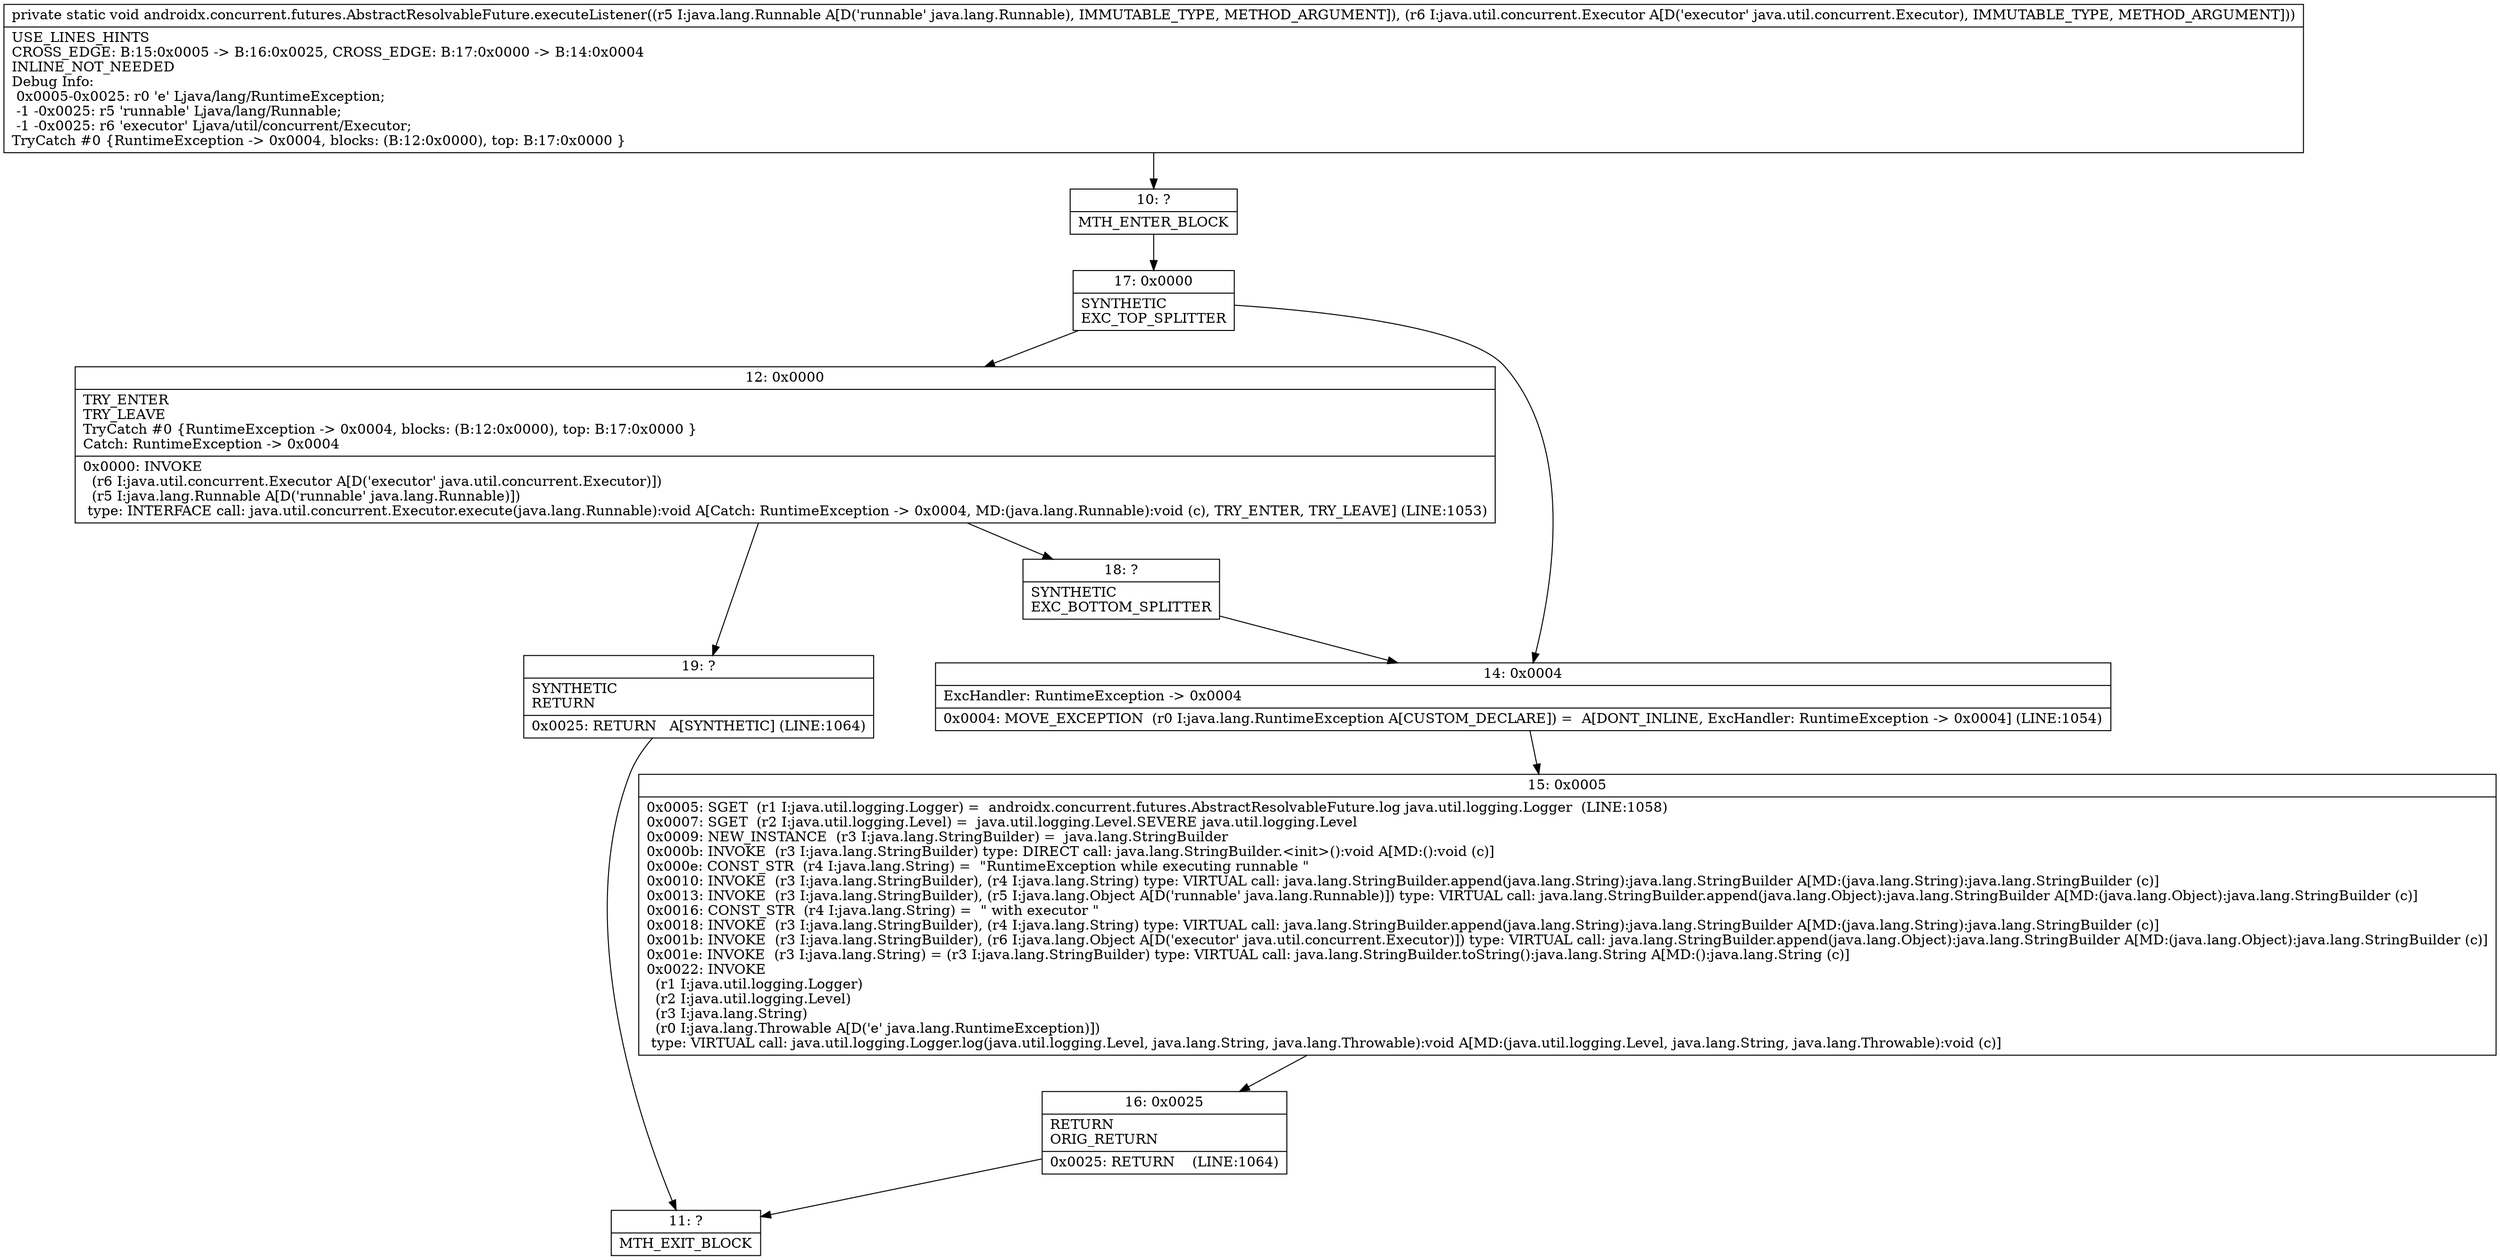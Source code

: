 digraph "CFG forandroidx.concurrent.futures.AbstractResolvableFuture.executeListener(Ljava\/lang\/Runnable;Ljava\/util\/concurrent\/Executor;)V" {
Node_10 [shape=record,label="{10\:\ ?|MTH_ENTER_BLOCK\l}"];
Node_17 [shape=record,label="{17\:\ 0x0000|SYNTHETIC\lEXC_TOP_SPLITTER\l}"];
Node_12 [shape=record,label="{12\:\ 0x0000|TRY_ENTER\lTRY_LEAVE\lTryCatch #0 \{RuntimeException \-\> 0x0004, blocks: (B:12:0x0000), top: B:17:0x0000 \}\lCatch: RuntimeException \-\> 0x0004\l|0x0000: INVOKE  \l  (r6 I:java.util.concurrent.Executor A[D('executor' java.util.concurrent.Executor)])\l  (r5 I:java.lang.Runnable A[D('runnable' java.lang.Runnable)])\l type: INTERFACE call: java.util.concurrent.Executor.execute(java.lang.Runnable):void A[Catch: RuntimeException \-\> 0x0004, MD:(java.lang.Runnable):void (c), TRY_ENTER, TRY_LEAVE] (LINE:1053)\l}"];
Node_18 [shape=record,label="{18\:\ ?|SYNTHETIC\lEXC_BOTTOM_SPLITTER\l}"];
Node_19 [shape=record,label="{19\:\ ?|SYNTHETIC\lRETURN\l|0x0025: RETURN   A[SYNTHETIC] (LINE:1064)\l}"];
Node_11 [shape=record,label="{11\:\ ?|MTH_EXIT_BLOCK\l}"];
Node_14 [shape=record,label="{14\:\ 0x0004|ExcHandler: RuntimeException \-\> 0x0004\l|0x0004: MOVE_EXCEPTION  (r0 I:java.lang.RuntimeException A[CUSTOM_DECLARE]) =  A[DONT_INLINE, ExcHandler: RuntimeException \-\> 0x0004] (LINE:1054)\l}"];
Node_15 [shape=record,label="{15\:\ 0x0005|0x0005: SGET  (r1 I:java.util.logging.Logger) =  androidx.concurrent.futures.AbstractResolvableFuture.log java.util.logging.Logger  (LINE:1058)\l0x0007: SGET  (r2 I:java.util.logging.Level) =  java.util.logging.Level.SEVERE java.util.logging.Level \l0x0009: NEW_INSTANCE  (r3 I:java.lang.StringBuilder) =  java.lang.StringBuilder \l0x000b: INVOKE  (r3 I:java.lang.StringBuilder) type: DIRECT call: java.lang.StringBuilder.\<init\>():void A[MD:():void (c)]\l0x000e: CONST_STR  (r4 I:java.lang.String) =  \"RuntimeException while executing runnable \" \l0x0010: INVOKE  (r3 I:java.lang.StringBuilder), (r4 I:java.lang.String) type: VIRTUAL call: java.lang.StringBuilder.append(java.lang.String):java.lang.StringBuilder A[MD:(java.lang.String):java.lang.StringBuilder (c)]\l0x0013: INVOKE  (r3 I:java.lang.StringBuilder), (r5 I:java.lang.Object A[D('runnable' java.lang.Runnable)]) type: VIRTUAL call: java.lang.StringBuilder.append(java.lang.Object):java.lang.StringBuilder A[MD:(java.lang.Object):java.lang.StringBuilder (c)]\l0x0016: CONST_STR  (r4 I:java.lang.String) =  \" with executor \" \l0x0018: INVOKE  (r3 I:java.lang.StringBuilder), (r4 I:java.lang.String) type: VIRTUAL call: java.lang.StringBuilder.append(java.lang.String):java.lang.StringBuilder A[MD:(java.lang.String):java.lang.StringBuilder (c)]\l0x001b: INVOKE  (r3 I:java.lang.StringBuilder), (r6 I:java.lang.Object A[D('executor' java.util.concurrent.Executor)]) type: VIRTUAL call: java.lang.StringBuilder.append(java.lang.Object):java.lang.StringBuilder A[MD:(java.lang.Object):java.lang.StringBuilder (c)]\l0x001e: INVOKE  (r3 I:java.lang.String) = (r3 I:java.lang.StringBuilder) type: VIRTUAL call: java.lang.StringBuilder.toString():java.lang.String A[MD:():java.lang.String (c)]\l0x0022: INVOKE  \l  (r1 I:java.util.logging.Logger)\l  (r2 I:java.util.logging.Level)\l  (r3 I:java.lang.String)\l  (r0 I:java.lang.Throwable A[D('e' java.lang.RuntimeException)])\l type: VIRTUAL call: java.util.logging.Logger.log(java.util.logging.Level, java.lang.String, java.lang.Throwable):void A[MD:(java.util.logging.Level, java.lang.String, java.lang.Throwable):void (c)]\l}"];
Node_16 [shape=record,label="{16\:\ 0x0025|RETURN\lORIG_RETURN\l|0x0025: RETURN    (LINE:1064)\l}"];
MethodNode[shape=record,label="{private static void androidx.concurrent.futures.AbstractResolvableFuture.executeListener((r5 I:java.lang.Runnable A[D('runnable' java.lang.Runnable), IMMUTABLE_TYPE, METHOD_ARGUMENT]), (r6 I:java.util.concurrent.Executor A[D('executor' java.util.concurrent.Executor), IMMUTABLE_TYPE, METHOD_ARGUMENT]))  | USE_LINES_HINTS\lCROSS_EDGE: B:15:0x0005 \-\> B:16:0x0025, CROSS_EDGE: B:17:0x0000 \-\> B:14:0x0004\lINLINE_NOT_NEEDED\lDebug Info:\l  0x0005\-0x0025: r0 'e' Ljava\/lang\/RuntimeException;\l  \-1 \-0x0025: r5 'runnable' Ljava\/lang\/Runnable;\l  \-1 \-0x0025: r6 'executor' Ljava\/util\/concurrent\/Executor;\lTryCatch #0 \{RuntimeException \-\> 0x0004, blocks: (B:12:0x0000), top: B:17:0x0000 \}\l}"];
MethodNode -> Node_10;Node_10 -> Node_17;
Node_17 -> Node_12;
Node_17 -> Node_14;
Node_12 -> Node_18;
Node_12 -> Node_19;
Node_18 -> Node_14;
Node_19 -> Node_11;
Node_14 -> Node_15;
Node_15 -> Node_16;
Node_16 -> Node_11;
}

